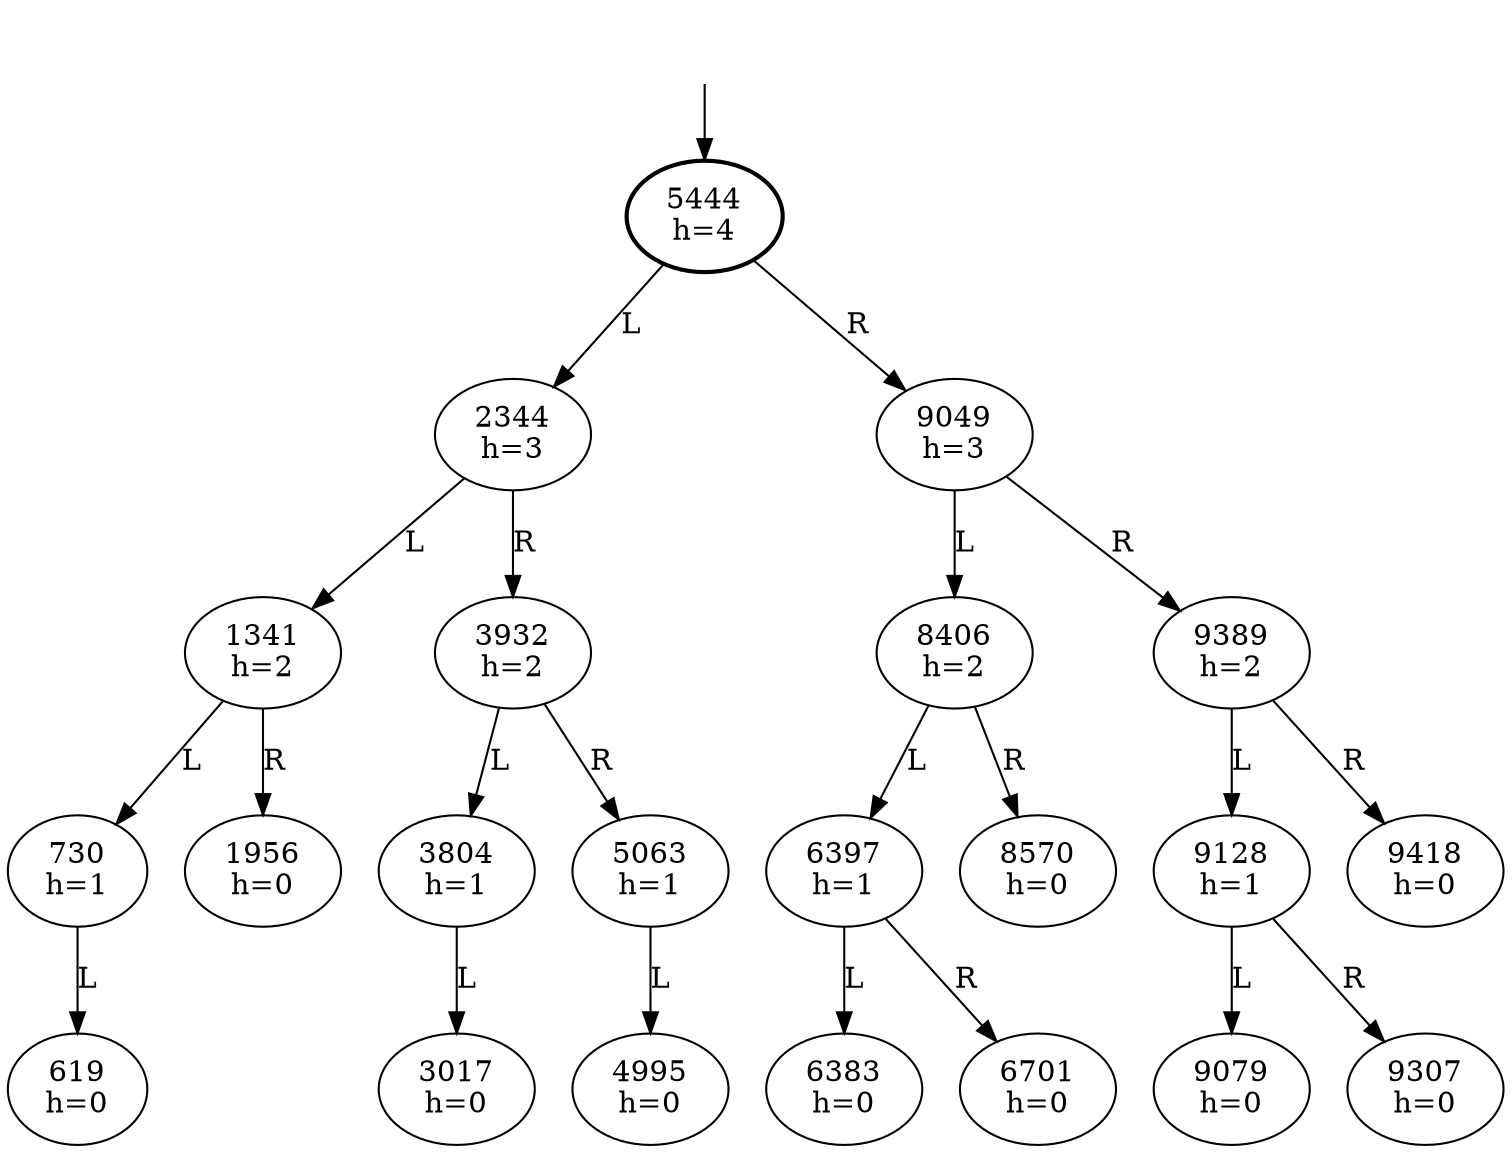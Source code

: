 digraph
 {
	Dummy [style=invis];
	Dummy -> 5444;
	5444 [penwidth=2];

	
      5444 [label="5444\nh=4"];

      5444 -> 2344 [label="L"];
      2344 [label="2344\nh=3"];

      2344 -> 1341 [label="L"];
      1341 [label="1341\nh=2"];

      1341 -> 730 [label="L"];
      730 [label="730\nh=1"];

      730 -> 619 [label="L"];
      619 [label="619\nh=0"];

      1341 -> 1956 [label="R"];
      1956 [label="1956\nh=0"];

      2344 -> 3932 [label="R"];
      3932 [label="3932\nh=2"];

      3932 -> 3804 [label="L"];
      3804 [label="3804\nh=1"];

      3804 -> 3017 [label="L"];
      3017 [label="3017\nh=0"];

      3932 -> 5063 [label="R"];
      5063 [label="5063\nh=1"];

      5063 -> 4995 [label="L"];
      4995 [label="4995\nh=0"];

      5444 -> 9049 [label="R"];
      9049 [label="9049\nh=3"];

      9049 -> 8406 [label="L"];
      8406 [label="8406\nh=2"];

      8406 -> 6397 [label="L"];
      6397 [label="6397\nh=1"];

      6397 -> 6383 [label="L"];
      6383 [label="6383\nh=0"];

      6397 -> 6701 [label="R"];
      6701 [label="6701\nh=0"];

      8406 -> 8570 [label="R"];
      8570 [label="8570\nh=0"];

      9049 -> 9389 [label="R"];
      9389 [label="9389\nh=2"];

      9389 -> 9128 [label="L"];
      9128 [label="9128\nh=1"];

      9128 -> 9079 [label="L"];
      9079 [label="9079\nh=0"];

      9128 -> 9307 [label="R"];
      9307 [label="9307\nh=0"];

      9389 -> 9418 [label="R"];
      9418 [label="9418\nh=0"];

}